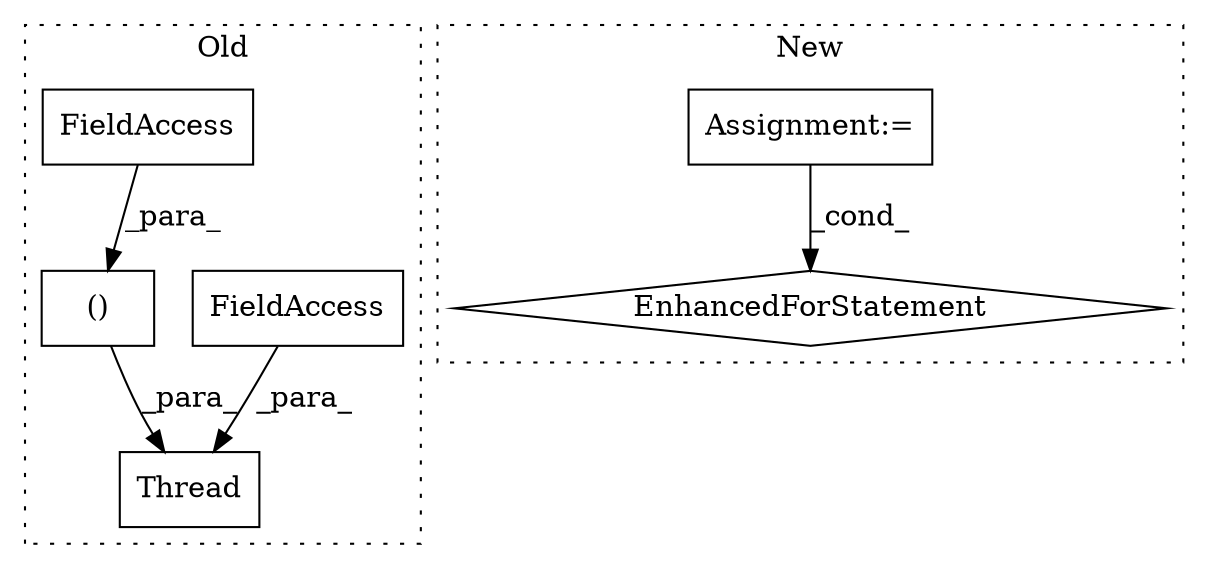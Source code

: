 digraph G {
subgraph cluster0 {
1 [label="Thread" a="32" s="716,768" l="7,2" shape="box"];
4 [label="FieldAccess" a="22" s="723" l="12" shape="box"];
5 [label="()" a="106" s="743" l="25" shape="box"];
6 [label="FieldAccess" a="22" s="743" l="2" shape="box"];
label = "Old";
style="dotted";
}
subgraph cluster1 {
2 [label="EnhancedForStatement" a="70" s="604,677" l="57,2" shape="diamond"];
3 [label="Assignment:=" a="7" s="604,677" l="57,2" shape="box"];
label = "New";
style="dotted";
}
3 -> 2 [label="_cond_"];
4 -> 1 [label="_para_"];
5 -> 1 [label="_para_"];
6 -> 5 [label="_para_"];
}